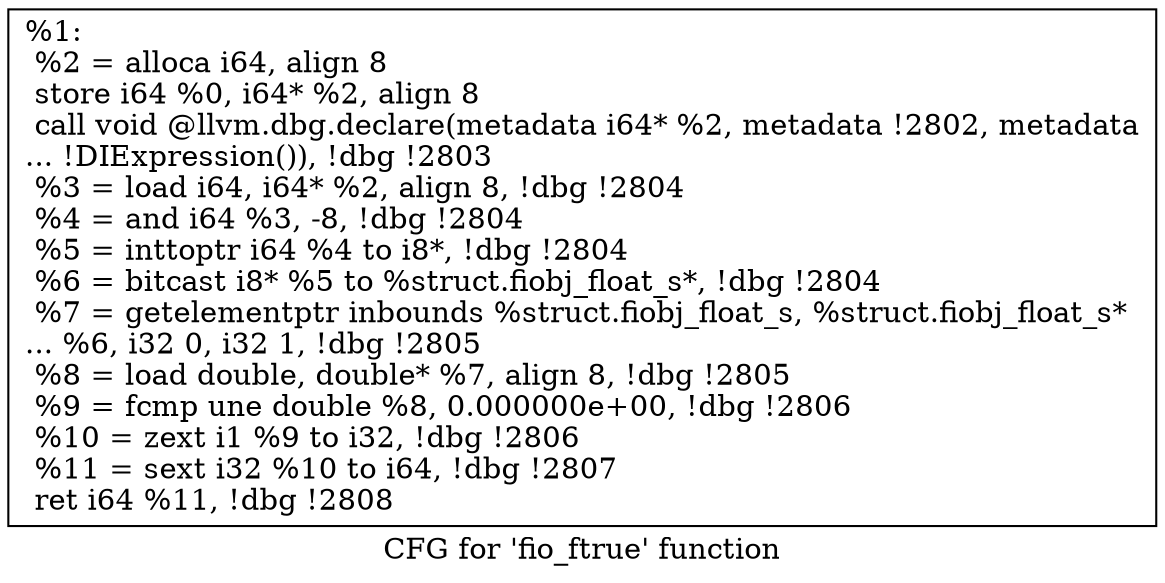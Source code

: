 digraph "CFG for 'fio_ftrue' function" {
	label="CFG for 'fio_ftrue' function";

	Node0x556852019780 [shape=record,label="{%1:\l  %2 = alloca i64, align 8\l  store i64 %0, i64* %2, align 8\l  call void @llvm.dbg.declare(metadata i64* %2, metadata !2802, metadata\l... !DIExpression()), !dbg !2803\l  %3 = load i64, i64* %2, align 8, !dbg !2804\l  %4 = and i64 %3, -8, !dbg !2804\l  %5 = inttoptr i64 %4 to i8*, !dbg !2804\l  %6 = bitcast i8* %5 to %struct.fiobj_float_s*, !dbg !2804\l  %7 = getelementptr inbounds %struct.fiobj_float_s, %struct.fiobj_float_s*\l... %6, i32 0, i32 1, !dbg !2805\l  %8 = load double, double* %7, align 8, !dbg !2805\l  %9 = fcmp une double %8, 0.000000e+00, !dbg !2806\l  %10 = zext i1 %9 to i32, !dbg !2806\l  %11 = sext i32 %10 to i64, !dbg !2807\l  ret i64 %11, !dbg !2808\l}"];
}
